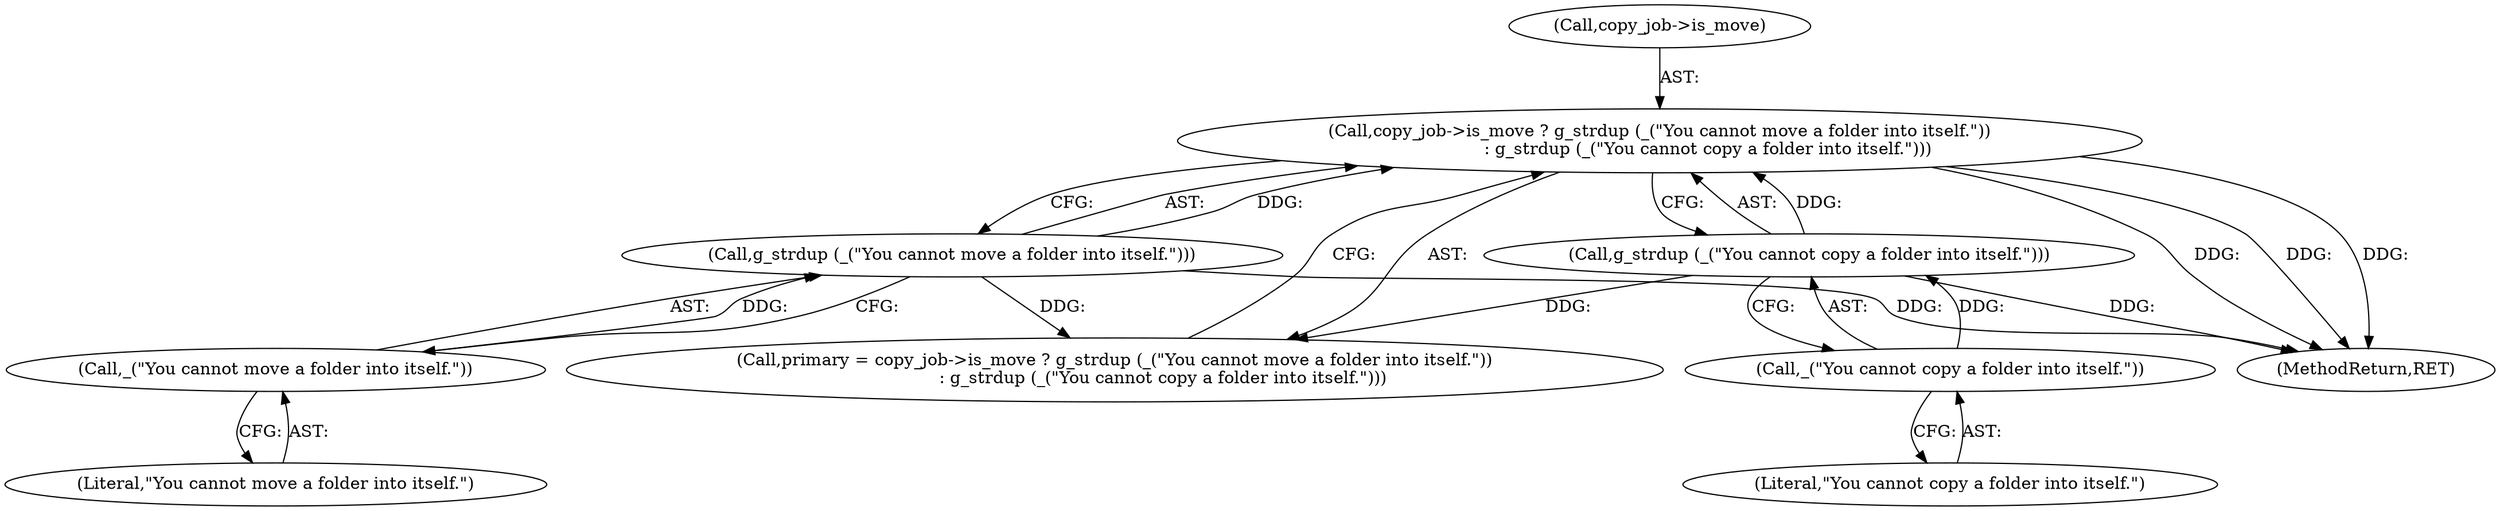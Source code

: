 digraph "0_nautilus_1630f53481f445ada0a455e9979236d31a8d3bb0_0@API" {
"1000240" [label="(Call,copy_job->is_move ? g_strdup (_(\"You cannot move a folder into itself.\"))\n                  : g_strdup (_(\"You cannot copy a folder into itself.\")))"];
"1000244" [label="(Call,g_strdup (_(\"You cannot move a folder into itself.\")))"];
"1000245" [label="(Call,_(\"You cannot move a folder into itself.\"))"];
"1000247" [label="(Call,g_strdup (_(\"You cannot copy a folder into itself.\")))"];
"1000248" [label="(Call,_(\"You cannot copy a folder into itself.\"))"];
"1000246" [label="(Literal,\"You cannot move a folder into itself.\")"];
"1000248" [label="(Call,_(\"You cannot copy a folder into itself.\"))"];
"1000238" [label="(Call,primary = copy_job->is_move ? g_strdup (_(\"You cannot move a folder into itself.\"))\n                  : g_strdup (_(\"You cannot copy a folder into itself.\")))"];
"1000241" [label="(Call,copy_job->is_move)"];
"1001114" [label="(MethodReturn,RET)"];
"1000245" [label="(Call,_(\"You cannot move a folder into itself.\"))"];
"1000240" [label="(Call,copy_job->is_move ? g_strdup (_(\"You cannot move a folder into itself.\"))\n                  : g_strdup (_(\"You cannot copy a folder into itself.\")))"];
"1000249" [label="(Literal,\"You cannot copy a folder into itself.\")"];
"1000244" [label="(Call,g_strdup (_(\"You cannot move a folder into itself.\")))"];
"1000247" [label="(Call,g_strdup (_(\"You cannot copy a folder into itself.\")))"];
"1000240" -> "1000238"  [label="AST: "];
"1000240" -> "1000244"  [label="CFG: "];
"1000240" -> "1000247"  [label="CFG: "];
"1000241" -> "1000240"  [label="AST: "];
"1000244" -> "1000240"  [label="AST: "];
"1000247" -> "1000240"  [label="AST: "];
"1000238" -> "1000240"  [label="CFG: "];
"1000240" -> "1001114"  [label="DDG: "];
"1000240" -> "1001114"  [label="DDG: "];
"1000240" -> "1001114"  [label="DDG: "];
"1000244" -> "1000240"  [label="DDG: "];
"1000247" -> "1000240"  [label="DDG: "];
"1000244" -> "1000245"  [label="CFG: "];
"1000245" -> "1000244"  [label="AST: "];
"1000244" -> "1001114"  [label="DDG: "];
"1000244" -> "1000238"  [label="DDG: "];
"1000245" -> "1000244"  [label="DDG: "];
"1000245" -> "1000246"  [label="CFG: "];
"1000246" -> "1000245"  [label="AST: "];
"1000247" -> "1000248"  [label="CFG: "];
"1000248" -> "1000247"  [label="AST: "];
"1000247" -> "1001114"  [label="DDG: "];
"1000247" -> "1000238"  [label="DDG: "];
"1000248" -> "1000247"  [label="DDG: "];
"1000248" -> "1000249"  [label="CFG: "];
"1000249" -> "1000248"  [label="AST: "];
}
